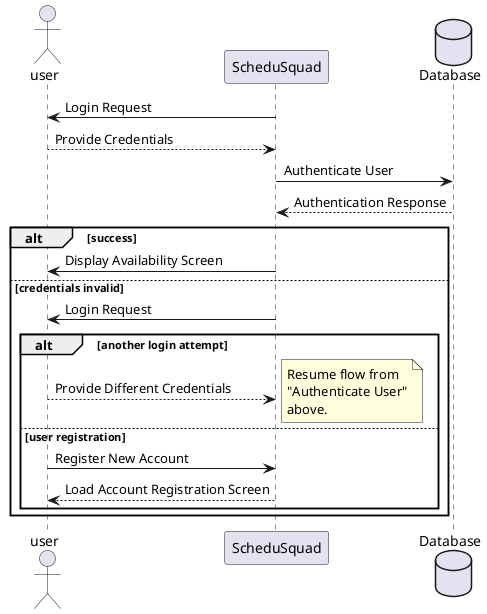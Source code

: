 @startuml Login
actor user
participant ScheduSquad as app
database Database as db

app -> user : Login Request
user --> app : Provide Credentials
app -> db : Authenticate User
db --> app : Authentication Response

alt success
    app -> user : Display Availability Screen
else credentials invalid
    app -> user : Login Request
    alt another login attempt
        user -->  app : Provide Different Credentials
        note right
        Resume flow from 
        "Authenticate User"
        above.
        end note
    else user registration
        user -> app : Register New Account
        app --> user : Load Account Registration Screen
    end
end
@enduml